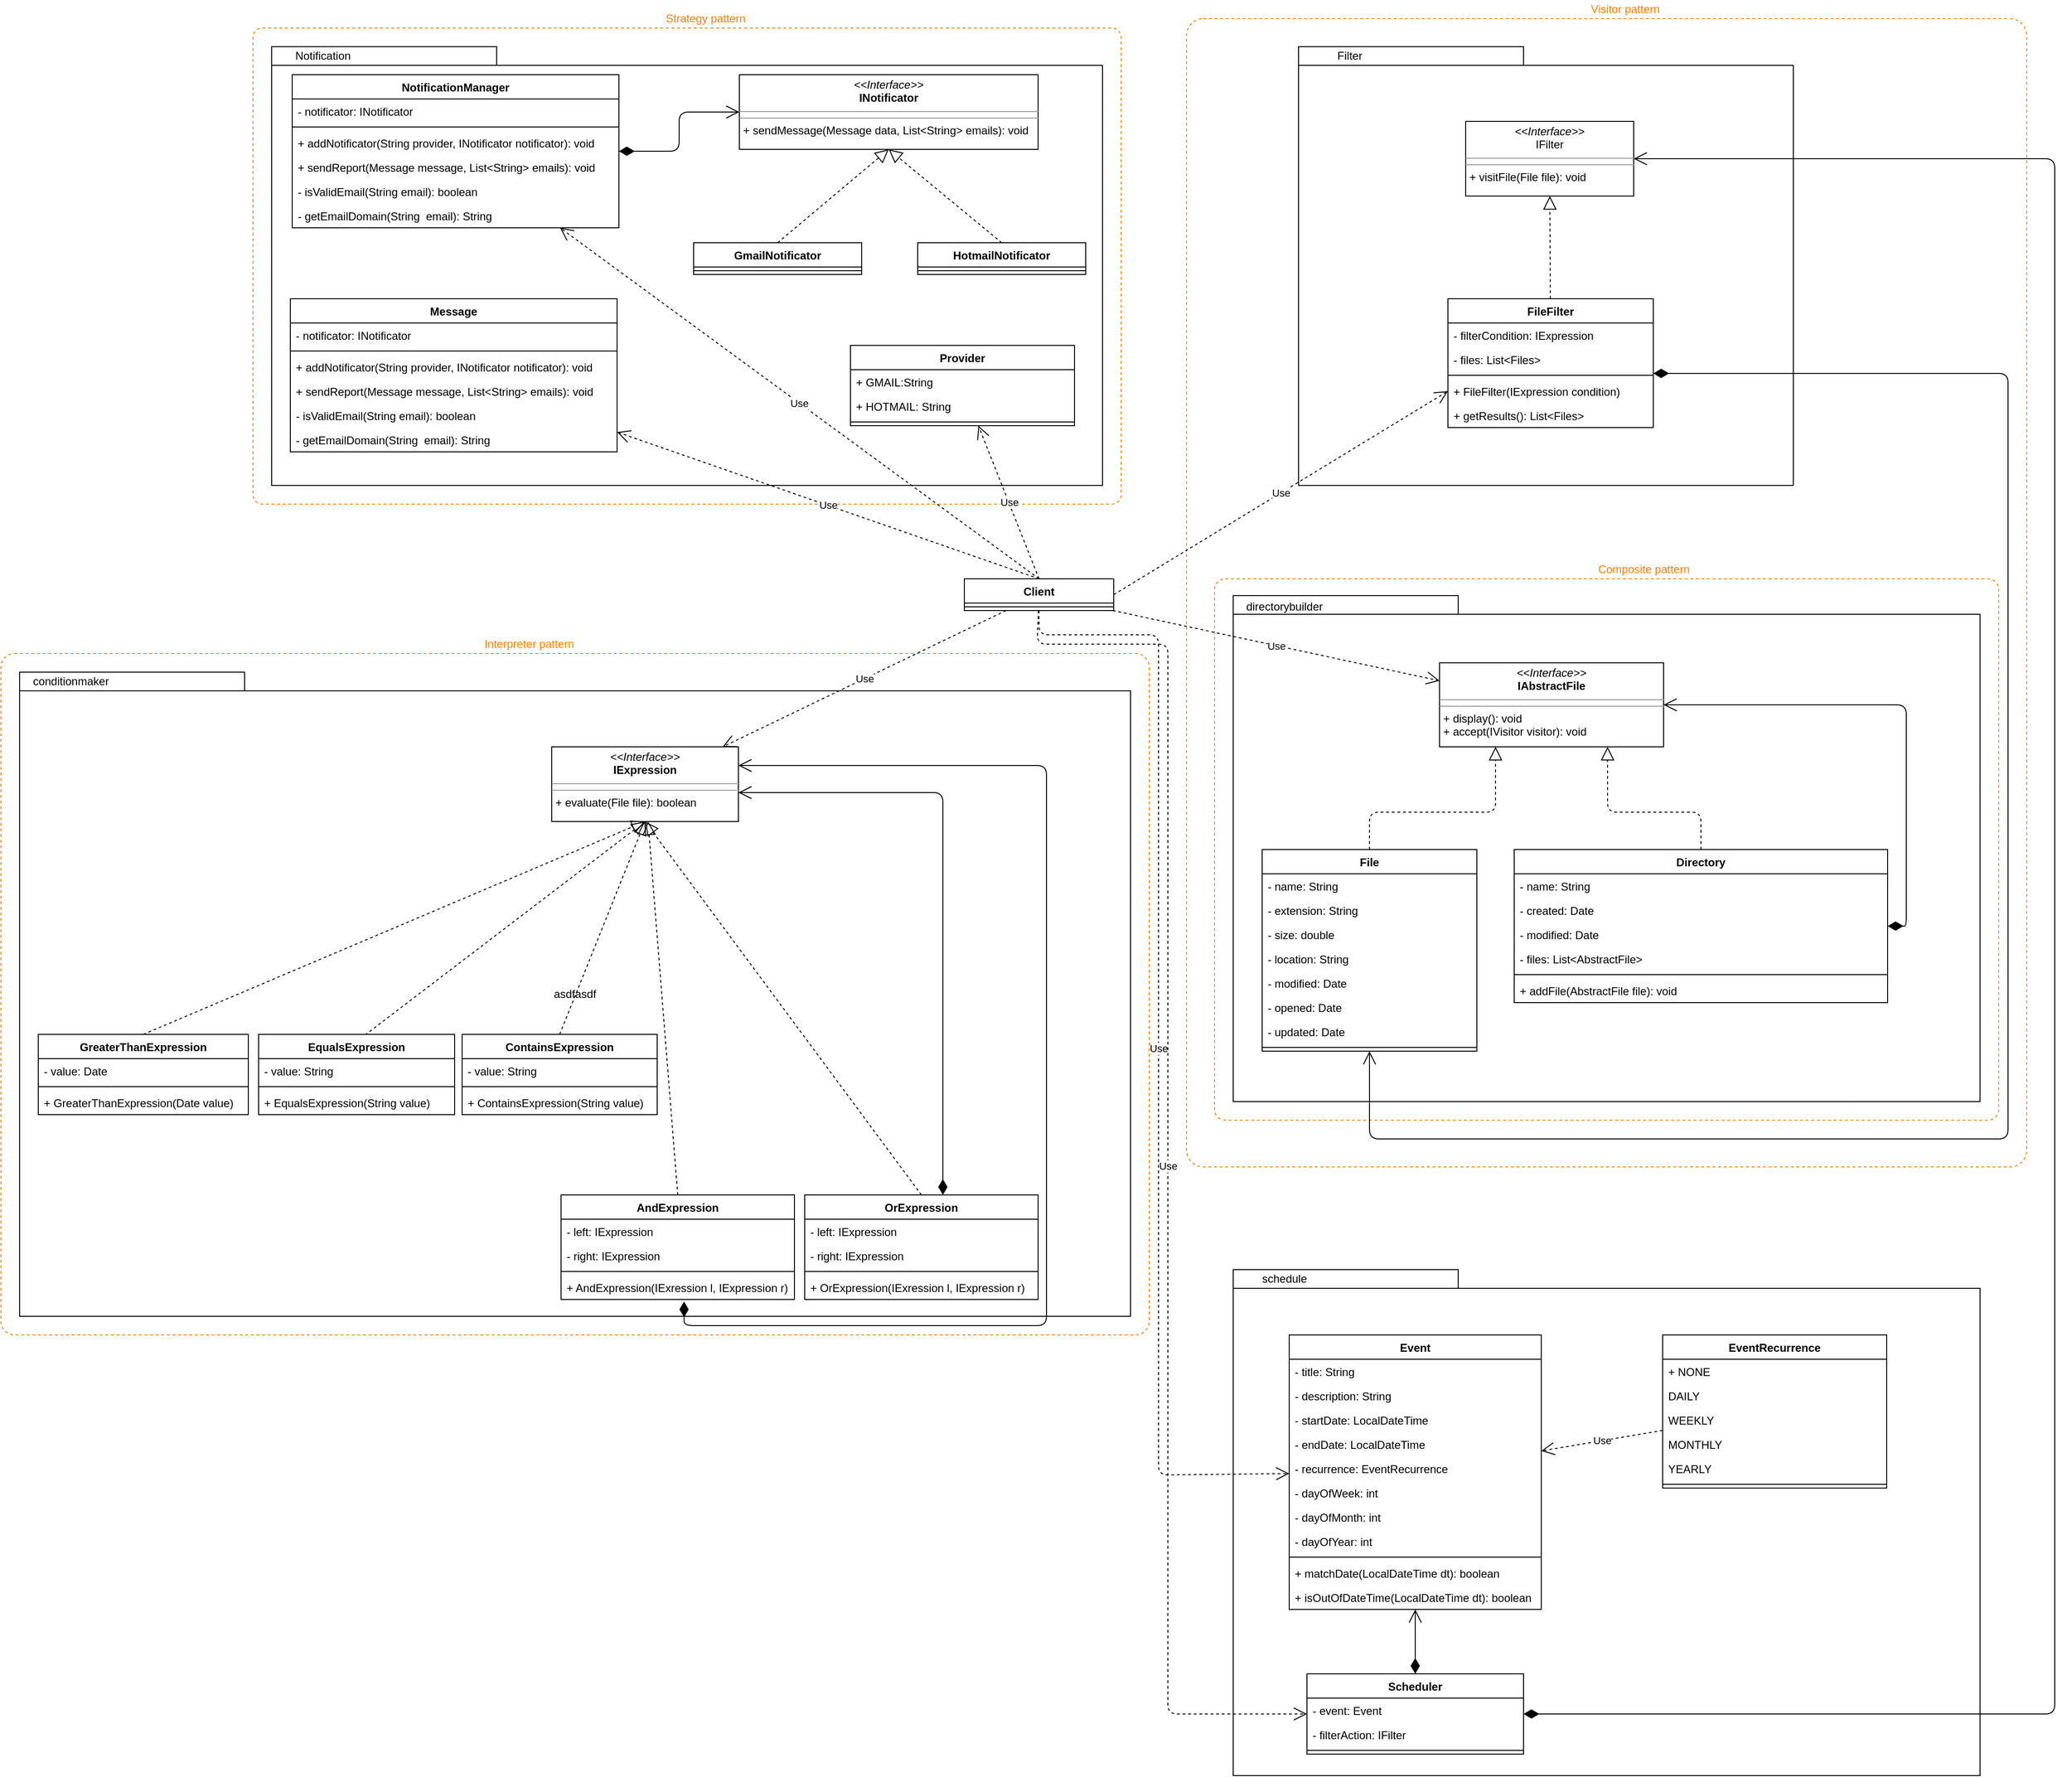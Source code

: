 <mxfile version="12.9.7" type="device"><diagram id="gVTp324pxHRGp-F9ZvxP" name="Page-1"><mxGraphModel dx="3939" dy="1695" grid="1" gridSize="10" guides="1" tooltips="1" connect="1" arrows="1" fold="1" page="1" pageScale="1" pageWidth="850" pageHeight="1100" math="0" shadow="0"><root><mxCell id="0"/><mxCell id="1" parent="0"/><mxCell id="qPD0DsAntBnDmgNK9AN1-322" value="asdfasdf" style="rounded=1;whiteSpace=wrap;html=1;dashed=1;shadow=0;gradientColor=none;fillColor=none;arcSize=2;strokeColor=#FF8000;" vertex="1" parent="1"><mxGeometry x="20" y="70" width="930" height="510" as="geometry"/></mxCell><mxCell id="qPD0DsAntBnDmgNK9AN1-325" value="" style="rounded=1;whiteSpace=wrap;html=1;shadow=0;gradientColor=none;fillColor=none;arcSize=2;strokeColor=#FF8000;dashed=1;" vertex="1" parent="1"><mxGeometry x="1050" y="660" width="840" height="580" as="geometry"/></mxCell><mxCell id="qPD0DsAntBnDmgNK9AN1-326" value="" style="rounded=1;whiteSpace=wrap;html=1;dashed=1;shadow=0;gradientColor=none;fillColor=none;arcSize=2;strokeColor=#FF8000;" vertex="1" parent="1"><mxGeometry x="1020" y="60" width="900" height="1230" as="geometry"/></mxCell><mxCell id="qPD0DsAntBnDmgNK9AN1-319" value="" style="shape=folder;fontStyle=1;spacingTop=10;tabWidth=241;tabHeight=20;tabPosition=left;html=1;" vertex="1" parent="1"><mxGeometry x="-230" y="760" width="1190" height="690" as="geometry"/></mxCell><mxCell id="qPD0DsAntBnDmgNK9AN1-317" value="" style="shape=folder;fontStyle=1;spacingTop=10;tabWidth=241;tabHeight=20;tabPosition=left;html=1;" vertex="1" parent="1"><mxGeometry x="1070" y="678" width="800" height="542" as="geometry"/></mxCell><mxCell id="qPD0DsAntBnDmgNK9AN1-137" value="" style="shape=folder;fontStyle=1;spacingTop=10;tabWidth=241;tabHeight=20;tabPosition=left;html=1;" vertex="1" parent="1"><mxGeometry x="40" y="90" width="890" height="470" as="geometry"/></mxCell><mxCell id="qPD0DsAntBnDmgNK9AN1-56" value="&lt;p style=&quot;margin: 0px ; margin-top: 4px ; text-align: center&quot;&gt;&lt;i&gt;&amp;lt;&amp;lt;Interface&amp;gt;&amp;gt;&lt;/i&gt;&lt;br&gt;&lt;b&gt;INotificator&lt;/b&gt;&lt;/p&gt;&lt;hr size=&quot;1&quot;&gt;&lt;hr size=&quot;1&quot;&gt;&lt;p style=&quot;margin: 0px ; margin-left: 4px&quot;&gt;+ sendMessage(Message data, List&amp;lt;String&amp;gt; emails): void&lt;/p&gt;" style="verticalAlign=top;align=left;overflow=fill;fontSize=12;fontFamily=Helvetica;html=1;" vertex="1" parent="1"><mxGeometry x="541" y="120" width="320" height="80" as="geometry"/></mxCell><mxCell id="qPD0DsAntBnDmgNK9AN1-57" value="" style="endArrow=block;dashed=1;endFill=0;endSize=12;html=1;exitX=0.5;exitY=0;exitDx=0;exitDy=0;entryX=0.5;entryY=1;entryDx=0;entryDy=0;" edge="1" parent="1" source="qPD0DsAntBnDmgNK9AN1-68" target="qPD0DsAntBnDmgNK9AN1-56"><mxGeometry width="160" relative="1" as="geometry"><mxPoint x="332" y="310.0" as="sourcePoint"/><mxPoint x="332" y="250.0" as="targetPoint"/></mxGeometry></mxCell><mxCell id="qPD0DsAntBnDmgNK9AN1-58" value="Use" style="endArrow=open;endSize=12;dashed=1;html=1;exitX=0.5;exitY=0;exitDx=0;exitDy=0;" edge="1" parent="1" source="qPD0DsAntBnDmgNK9AN1-72" target="qPD0DsAntBnDmgNK9AN1-63"><mxGeometry width="160" relative="1" as="geometry"><mxPoint x="412" y="220" as="sourcePoint"/><mxPoint x="412" y="300" as="targetPoint"/></mxGeometry></mxCell><mxCell id="qPD0DsAntBnDmgNK9AN1-60" value="" style="endArrow=block;dashed=1;endFill=0;endSize=12;html=1;exitX=0.5;exitY=0;exitDx=0;exitDy=0;entryX=0.5;entryY=1;entryDx=0;entryDy=0;" edge="1" parent="1" source="qPD0DsAntBnDmgNK9AN1-70" target="qPD0DsAntBnDmgNK9AN1-56"><mxGeometry width="160" relative="1" as="geometry"><mxPoint x="622" y="310" as="sourcePoint"/><mxPoint x="742" y="220" as="targetPoint"/></mxGeometry></mxCell><mxCell id="qPD0DsAntBnDmgNK9AN1-61" value="&lt;div&gt;&lt;br&gt;&lt;/div&gt;&lt;div&gt;&lt;br&gt;&lt;/div&gt;" style="endArrow=open;html=1;endSize=12;startArrow=diamondThin;startSize=14;startFill=1;edgeStyle=orthogonalEdgeStyle;align=left;verticalAlign=bottom;exitX=1;exitY=0.5;exitDx=0;exitDy=0;" edge="1" parent="1" source="qPD0DsAntBnDmgNK9AN1-63" target="qPD0DsAntBnDmgNK9AN1-56"><mxGeometry x="-0.569" y="-57" relative="1" as="geometry"><mxPoint x="392" y="470" as="sourcePoint"/><mxPoint x="602" y="189" as="targetPoint"/><mxPoint as="offset"/></mxGeometry></mxCell><mxCell id="qPD0DsAntBnDmgNK9AN1-90" value="Use" style="endArrow=open;endSize=12;dashed=1;html=1;exitX=0.5;exitY=0;exitDx=0;exitDy=0;" edge="1" parent="1" source="qPD0DsAntBnDmgNK9AN1-72" target="qPD0DsAntBnDmgNK9AN1-82"><mxGeometry width="160" relative="1" as="geometry"><mxPoint x="872" y="670" as="sourcePoint"/><mxPoint x="358.9" y="294" as="targetPoint"/></mxGeometry></mxCell><mxCell id="qPD0DsAntBnDmgNK9AN1-138" value="Notification" style="text;html=1;strokeColor=none;fillColor=none;align=center;verticalAlign=middle;whiteSpace=wrap;rounded=0;" vertex="1" parent="1"><mxGeometry x="40" y="90" width="110" height="20" as="geometry"/></mxCell><mxCell id="qPD0DsAntBnDmgNK9AN1-82" value="Message" style="swimlane;fontStyle=1;align=center;verticalAlign=top;childLayout=stackLayout;horizontal=1;startSize=26;horizontalStack=0;resizeParent=1;resizeParentMax=0;resizeLast=0;collapsible=1;marginBottom=0;" vertex="1" parent="1"><mxGeometry x="60" y="360" width="350" height="164" as="geometry"/></mxCell><mxCell id="qPD0DsAntBnDmgNK9AN1-83" value="- notificator: INotificator" style="text;strokeColor=none;fillColor=none;align=left;verticalAlign=top;spacingLeft=4;spacingRight=4;overflow=hidden;rotatable=0;points=[[0,0.5],[1,0.5]];portConstraint=eastwest;" vertex="1" parent="qPD0DsAntBnDmgNK9AN1-82"><mxGeometry y="26" width="350" height="26" as="geometry"/></mxCell><mxCell id="qPD0DsAntBnDmgNK9AN1-84" value="" style="line;strokeWidth=1;fillColor=none;align=left;verticalAlign=middle;spacingTop=-1;spacingLeft=3;spacingRight=3;rotatable=0;labelPosition=right;points=[];portConstraint=eastwest;" vertex="1" parent="qPD0DsAntBnDmgNK9AN1-82"><mxGeometry y="52" width="350" height="8" as="geometry"/></mxCell><mxCell id="qPD0DsAntBnDmgNK9AN1-85" value="+ addNotificator(String provider, INotificator notificator): void" style="text;strokeColor=none;fillColor=none;align=left;verticalAlign=top;spacingLeft=4;spacingRight=4;overflow=hidden;rotatable=0;points=[[0,0.5],[1,0.5]];portConstraint=eastwest;" vertex="1" parent="qPD0DsAntBnDmgNK9AN1-82"><mxGeometry y="60" width="350" height="26" as="geometry"/></mxCell><mxCell id="qPD0DsAntBnDmgNK9AN1-86" value="+ sendReport(Message message, List&lt;String&gt; emails): void" style="text;strokeColor=none;fillColor=none;align=left;verticalAlign=top;spacingLeft=4;spacingRight=4;overflow=hidden;rotatable=0;points=[[0,0.5],[1,0.5]];portConstraint=eastwest;" vertex="1" parent="qPD0DsAntBnDmgNK9AN1-82"><mxGeometry y="86" width="350" height="26" as="geometry"/></mxCell><mxCell id="qPD0DsAntBnDmgNK9AN1-87" value="- isValidEmail(String email): boolean" style="text;strokeColor=none;fillColor=none;align=left;verticalAlign=top;spacingLeft=4;spacingRight=4;overflow=hidden;rotatable=0;points=[[0,0.5],[1,0.5]];portConstraint=eastwest;" vertex="1" parent="qPD0DsAntBnDmgNK9AN1-82"><mxGeometry y="112" width="350" height="26" as="geometry"/></mxCell><mxCell id="qPD0DsAntBnDmgNK9AN1-88" value="- getEmailDomain(String  email): String" style="text;strokeColor=none;fillColor=none;align=left;verticalAlign=top;spacingLeft=4;spacingRight=4;overflow=hidden;rotatable=0;points=[[0,0.5],[1,0.5]];portConstraint=eastwest;" vertex="1" parent="qPD0DsAntBnDmgNK9AN1-82"><mxGeometry y="138" width="350" height="26" as="geometry"/></mxCell><mxCell id="qPD0DsAntBnDmgNK9AN1-63" value="NotificationManager" style="swimlane;fontStyle=1;align=center;verticalAlign=top;childLayout=stackLayout;horizontal=1;startSize=26;horizontalStack=0;resizeParent=1;resizeParentMax=0;resizeLast=0;collapsible=1;marginBottom=0;" vertex="1" parent="1"><mxGeometry x="62" y="120" width="350" height="164" as="geometry"/></mxCell><mxCell id="qPD0DsAntBnDmgNK9AN1-64" value="- notificator: INotificator" style="text;strokeColor=none;fillColor=none;align=left;verticalAlign=top;spacingLeft=4;spacingRight=4;overflow=hidden;rotatable=0;points=[[0,0.5],[1,0.5]];portConstraint=eastwest;" vertex="1" parent="qPD0DsAntBnDmgNK9AN1-63"><mxGeometry y="26" width="350" height="26" as="geometry"/></mxCell><mxCell id="qPD0DsAntBnDmgNK9AN1-65" value="" style="line;strokeWidth=1;fillColor=none;align=left;verticalAlign=middle;spacingTop=-1;spacingLeft=3;spacingRight=3;rotatable=0;labelPosition=right;points=[];portConstraint=eastwest;" vertex="1" parent="qPD0DsAntBnDmgNK9AN1-63"><mxGeometry y="52" width="350" height="8" as="geometry"/></mxCell><mxCell id="qPD0DsAntBnDmgNK9AN1-66" value="+ addNotificator(String provider, INotificator notificator): void" style="text;strokeColor=none;fillColor=none;align=left;verticalAlign=top;spacingLeft=4;spacingRight=4;overflow=hidden;rotatable=0;points=[[0,0.5],[1,0.5]];portConstraint=eastwest;" vertex="1" parent="qPD0DsAntBnDmgNK9AN1-63"><mxGeometry y="60" width="350" height="26" as="geometry"/></mxCell><mxCell id="qPD0DsAntBnDmgNK9AN1-67" value="+ sendReport(Message message, List&lt;String&gt; emails): void" style="text;strokeColor=none;fillColor=none;align=left;verticalAlign=top;spacingLeft=4;spacingRight=4;overflow=hidden;rotatable=0;points=[[0,0.5],[1,0.5]];portConstraint=eastwest;" vertex="1" parent="qPD0DsAntBnDmgNK9AN1-63"><mxGeometry y="86" width="350" height="26" as="geometry"/></mxCell><mxCell id="qPD0DsAntBnDmgNK9AN1-75" value="- isValidEmail(String email): boolean" style="text;strokeColor=none;fillColor=none;align=left;verticalAlign=top;spacingLeft=4;spacingRight=4;overflow=hidden;rotatable=0;points=[[0,0.5],[1,0.5]];portConstraint=eastwest;" vertex="1" parent="qPD0DsAntBnDmgNK9AN1-63"><mxGeometry y="112" width="350" height="26" as="geometry"/></mxCell><mxCell id="qPD0DsAntBnDmgNK9AN1-76" value="- getEmailDomain(String  email): String" style="text;strokeColor=none;fillColor=none;align=left;verticalAlign=top;spacingLeft=4;spacingRight=4;overflow=hidden;rotatable=0;points=[[0,0.5],[1,0.5]];portConstraint=eastwest;" vertex="1" parent="qPD0DsAntBnDmgNK9AN1-63"><mxGeometry y="138" width="350" height="26" as="geometry"/></mxCell><mxCell id="qPD0DsAntBnDmgNK9AN1-68" value="GmailNotificator" style="swimlane;fontStyle=1;align=center;verticalAlign=top;childLayout=stackLayout;horizontal=1;startSize=26;horizontalStack=0;resizeParent=1;resizeParentMax=0;resizeLast=0;collapsible=1;marginBottom=0;" vertex="1" parent="1"><mxGeometry x="492" y="300" width="180" height="34" as="geometry"/></mxCell><mxCell id="qPD0DsAntBnDmgNK9AN1-69" value="" style="line;strokeWidth=1;fillColor=none;align=left;verticalAlign=middle;spacingTop=-1;spacingLeft=3;spacingRight=3;rotatable=0;labelPosition=right;points=[];portConstraint=eastwest;" vertex="1" parent="qPD0DsAntBnDmgNK9AN1-68"><mxGeometry y="26" width="180" height="8" as="geometry"/></mxCell><mxCell id="qPD0DsAntBnDmgNK9AN1-70" value="HotmailNotificator" style="swimlane;fontStyle=1;align=center;verticalAlign=top;childLayout=stackLayout;horizontal=1;startSize=26;horizontalStack=0;resizeParent=1;resizeParentMax=0;resizeLast=0;collapsible=1;marginBottom=0;" vertex="1" parent="1"><mxGeometry x="732" y="300" width="180" height="34" as="geometry"/></mxCell><mxCell id="qPD0DsAntBnDmgNK9AN1-71" value="" style="line;strokeWidth=1;fillColor=none;align=left;verticalAlign=middle;spacingTop=-1;spacingLeft=3;spacingRight=3;rotatable=0;labelPosition=right;points=[];portConstraint=eastwest;" vertex="1" parent="qPD0DsAntBnDmgNK9AN1-70"><mxGeometry y="26" width="180" height="8" as="geometry"/></mxCell><mxCell id="qPD0DsAntBnDmgNK9AN1-72" value="Client" style="swimlane;fontStyle=1;align=center;verticalAlign=top;childLayout=stackLayout;horizontal=1;startSize=26;horizontalStack=0;resizeParent=1;resizeParentMax=0;resizeLast=0;collapsible=1;marginBottom=0;" vertex="1" parent="1"><mxGeometry x="782" y="660" width="160" height="34" as="geometry"><mxRectangle x="-160" y="40" width="70" height="26" as="alternateBounds"/></mxGeometry></mxCell><mxCell id="qPD0DsAntBnDmgNK9AN1-73" value="" style="line;strokeWidth=1;fillColor=none;align=left;verticalAlign=middle;spacingTop=-1;spacingLeft=3;spacingRight=3;rotatable=0;labelPosition=right;points=[];portConstraint=eastwest;" vertex="1" parent="qPD0DsAntBnDmgNK9AN1-72"><mxGeometry y="26" width="160" height="8" as="geometry"/></mxCell><mxCell id="qPD0DsAntBnDmgNK9AN1-148" value="" style="shape=folder;fontStyle=1;spacingTop=10;tabWidth=241;tabHeight=20;tabPosition=left;html=1;" vertex="1" parent="1"><mxGeometry x="1140" y="90" width="530" height="470" as="geometry"/></mxCell><mxCell id="qPD0DsAntBnDmgNK9AN1-77" value="Provider" style="swimlane;fontStyle=1;align=center;verticalAlign=top;childLayout=stackLayout;horizontal=1;startSize=26;horizontalStack=0;resizeParent=1;resizeParentMax=0;resizeLast=0;collapsible=1;marginBottom=0;" vertex="1" parent="1"><mxGeometry x="660" y="410" width="240" height="86" as="geometry"/></mxCell><mxCell id="qPD0DsAntBnDmgNK9AN1-78" value="+ GMAIL:String" style="text;strokeColor=none;fillColor=none;align=left;verticalAlign=top;spacingLeft=4;spacingRight=4;overflow=hidden;rotatable=0;points=[[0,0.5],[1,0.5]];portConstraint=eastwest;" vertex="1" parent="qPD0DsAntBnDmgNK9AN1-77"><mxGeometry y="26" width="240" height="26" as="geometry"/></mxCell><mxCell id="qPD0DsAntBnDmgNK9AN1-79" value="+ HOTMAIL: String" style="text;strokeColor=none;fillColor=none;align=left;verticalAlign=top;spacingLeft=4;spacingRight=4;overflow=hidden;rotatable=0;points=[[0,0.5],[1,0.5]];portConstraint=eastwest;" vertex="1" parent="qPD0DsAntBnDmgNK9AN1-77"><mxGeometry y="52" width="240" height="26" as="geometry"/></mxCell><mxCell id="qPD0DsAntBnDmgNK9AN1-80" value="" style="line;strokeWidth=1;fillColor=none;align=left;verticalAlign=middle;spacingTop=-1;spacingLeft=3;spacingRight=3;rotatable=0;labelPosition=right;points=[];portConstraint=eastwest;" vertex="1" parent="qPD0DsAntBnDmgNK9AN1-77"><mxGeometry y="78" width="240" height="8" as="geometry"/></mxCell><mxCell id="qPD0DsAntBnDmgNK9AN1-149" value="Use" style="endArrow=open;endSize=12;dashed=1;html=1;exitX=0.5;exitY=0;exitDx=0;exitDy=0;" edge="1" parent="1" source="qPD0DsAntBnDmgNK9AN1-72" target="qPD0DsAntBnDmgNK9AN1-77"><mxGeometry width="160" relative="1" as="geometry"><mxPoint x="872" y="670" as="sourcePoint"/><mxPoint x="358.9" y="294" as="targetPoint"/></mxGeometry></mxCell><mxCell id="qPD0DsAntBnDmgNK9AN1-160" value="&lt;p style=&quot;margin: 0px ; margin-top: 4px ; text-align: center&quot;&gt;&lt;i&gt;&amp;lt;&amp;lt;Interface&amp;gt;&amp;gt;&lt;/i&gt;&lt;br&gt;&lt;b&gt;IExpression&lt;/b&gt;&lt;/p&gt;&lt;hr size=&quot;1&quot;&gt;&lt;hr size=&quot;1&quot;&gt;&lt;p style=&quot;margin: 0px ; margin-left: 4px&quot;&gt;+ evaluate(File file): boolean&lt;/p&gt;" style="verticalAlign=top;align=left;overflow=fill;fontSize=12;fontFamily=Helvetica;html=1;" vertex="1" parent="1"><mxGeometry x="340" y="840" width="200" height="80" as="geometry"/></mxCell><mxCell id="qPD0DsAntBnDmgNK9AN1-182" value="" style="endArrow=block;dashed=1;endFill=0;endSize=12;html=1;exitX=0.5;exitY=0;exitDx=0;exitDy=0;entryX=0.5;entryY=1;entryDx=0;entryDy=0;" edge="1" parent="1" source="qPD0DsAntBnDmgNK9AN1-162" target="qPD0DsAntBnDmgNK9AN1-160"><mxGeometry width="160" relative="1" as="geometry"><mxPoint x="260" y="820" as="sourcePoint"/><mxPoint x="420" y="820" as="targetPoint"/></mxGeometry></mxCell><mxCell id="qPD0DsAntBnDmgNK9AN1-194" value="" style="endArrow=block;dashed=1;endFill=0;endSize=12;html=1;exitX=0.543;exitY=0.008;exitDx=0;exitDy=0;exitPerimeter=0;entryX=0.5;entryY=1;entryDx=0;entryDy=0;" edge="1" parent="1" source="qPD0DsAntBnDmgNK9AN1-186" target="qPD0DsAntBnDmgNK9AN1-160"><mxGeometry width="160" relative="1" as="geometry"><mxPoint x="355" y="1158" as="sourcePoint"/><mxPoint x="480" y="920" as="targetPoint"/></mxGeometry></mxCell><mxCell id="qPD0DsAntBnDmgNK9AN1-195" value="" style="endArrow=block;dashed=1;endFill=0;endSize=12;html=1;exitX=0.5;exitY=0;exitDx=0;exitDy=0;entryX=0.5;entryY=1;entryDx=0;entryDy=0;" edge="1" parent="1" source="qPD0DsAntBnDmgNK9AN1-190" target="qPD0DsAntBnDmgNK9AN1-160"><mxGeometry width="160" relative="1" as="geometry"><mxPoint x="139.03" y="1158.688" as="sourcePoint"/><mxPoint x="490" y="930" as="targetPoint"/></mxGeometry></mxCell><mxCell id="qPD0DsAntBnDmgNK9AN1-201" value="" style="endArrow=block;dashed=1;endFill=0;endSize=12;html=1;exitX=0.5;exitY=0;exitDx=0;exitDy=0;" edge="1" parent="1" source="qPD0DsAntBnDmgNK9AN1-196" target="qPD0DsAntBnDmgNK9AN1-160"><mxGeometry width="160" relative="1" as="geometry"><mxPoint x="355" y="1158" as="sourcePoint"/><mxPoint x="490" y="930" as="targetPoint"/></mxGeometry></mxCell><mxCell id="qPD0DsAntBnDmgNK9AN1-207" value="" style="endArrow=block;dashed=1;endFill=0;endSize=12;html=1;exitX=0.5;exitY=0;exitDx=0;exitDy=0;entryX=0.5;entryY=1;entryDx=0;entryDy=0;" edge="1" parent="1" source="qPD0DsAntBnDmgNK9AN1-202" target="qPD0DsAntBnDmgNK9AN1-160"><mxGeometry width="160" relative="1" as="geometry"><mxPoint x="485" y="1330" as="sourcePoint"/><mxPoint x="489.545" y="930" as="targetPoint"/></mxGeometry></mxCell><mxCell id="qPD0DsAntBnDmgNK9AN1-208" value="&lt;div&gt;&lt;br&gt;&lt;/div&gt;&lt;div&gt;&lt;br&gt;&lt;/div&gt;" style="endArrow=open;html=1;endSize=12;startArrow=diamondThin;startSize=14;startFill=1;edgeStyle=orthogonalEdgeStyle;align=left;verticalAlign=bottom;" edge="1" parent="1" source="qPD0DsAntBnDmgNK9AN1-202" target="qPD0DsAntBnDmgNK9AN1-160"><mxGeometry x="-0.881" y="9" relative="1" as="geometry"><mxPoint x="825.0" y="1104.0" as="sourcePoint"/><mxPoint x="645.0" y="910" as="targetPoint"/><Array as="points"><mxPoint x="759" y="889"/></Array><mxPoint as="offset"/></mxGeometry></mxCell><mxCell id="qPD0DsAntBnDmgNK9AN1-209" value="&lt;div&gt;&lt;br&gt;&lt;/div&gt;&lt;div&gt;&lt;br&gt;&lt;/div&gt;" style="endArrow=open;html=1;endSize=12;startArrow=diamondThin;startSize=14;startFill=1;edgeStyle=orthogonalEdgeStyle;align=left;verticalAlign=bottom;entryX=1;entryY=0.25;entryDx=0;entryDy=0;exitX=0.527;exitY=1.081;exitDx=0;exitDy=0;exitPerimeter=0;" edge="1" parent="1" source="qPD0DsAntBnDmgNK9AN1-200" target="qPD0DsAntBnDmgNK9AN1-160"><mxGeometry x="-0.881" y="9" relative="1" as="geometry"><mxPoint x="769" y="1330" as="sourcePoint"/><mxPoint x="613.6" y="898.64" as="targetPoint"/><Array as="points"><mxPoint x="482" y="1460"/><mxPoint x="870" y="1460"/><mxPoint x="870" y="860"/></Array><mxPoint as="offset"/></mxGeometry></mxCell><mxCell id="qPD0DsAntBnDmgNK9AN1-279" value="&lt;p style=&quot;margin: 0px ; margin-top: 4px ; text-align: center&quot;&gt;&lt;i&gt;&amp;lt;&amp;lt;Interface&amp;gt;&amp;gt;&lt;/i&gt;&lt;br&gt;&lt;b&gt;IAbstractFile&lt;/b&gt;&lt;/p&gt;&lt;hr size=&quot;1&quot;&gt;&lt;hr size=&quot;1&quot;&gt;&lt;p style=&quot;margin: 0px ; margin-left: 4px&quot;&gt;+ display(): void&lt;/p&gt;&lt;p style=&quot;margin: 0px ; margin-left: 4px&quot;&gt;+ accept(IVisitor visitor): void&lt;/p&gt;" style="verticalAlign=top;align=left;overflow=fill;fontSize=12;fontFamily=Helvetica;html=1;" vertex="1" parent="1"><mxGeometry x="1291" y="750" width="240" height="90" as="geometry"/></mxCell><mxCell id="qPD0DsAntBnDmgNK9AN1-280" value="&lt;div&gt;&lt;br&gt;&lt;/div&gt;&lt;div&gt;&lt;br&gt;&lt;/div&gt;" style="endArrow=open;html=1;endSize=12;startArrow=diamondThin;startSize=14;startFill=1;edgeStyle=orthogonalEdgeStyle;align=left;verticalAlign=bottom;exitX=1;exitY=0.5;exitDx=0;exitDy=0;" edge="1" parent="1" source="qPD0DsAntBnDmgNK9AN1-288" target="qPD0DsAntBnDmgNK9AN1-279"><mxGeometry x="-0.881" y="9" relative="1" as="geometry"><mxPoint x="1771" y="1101" as="sourcePoint"/><mxPoint x="1721" y="1020" as="targetPoint"/><Array as="points"><mxPoint x="1791" y="1032"/><mxPoint x="1791" y="795"/></Array><mxPoint as="offset"/></mxGeometry></mxCell><mxCell id="qPD0DsAntBnDmgNK9AN1-281" value="" style="endArrow=block;dashed=1;endFill=0;endSize=12;html=1;exitX=0.5;exitY=0;exitDx=0;exitDy=0;entryX=0.25;entryY=1;entryDx=0;entryDy=0;" edge="1" parent="1" source="qPD0DsAntBnDmgNK9AN1-295" target="qPD0DsAntBnDmgNK9AN1-279"><mxGeometry width="160" relative="1" as="geometry"><mxPoint x="1236" y="950" as="sourcePoint"/><mxPoint x="1121" y="1170" as="targetPoint"/><Array as="points"><mxPoint x="1216" y="910"/><mxPoint x="1351" y="910"/></Array></mxGeometry></mxCell><mxCell id="qPD0DsAntBnDmgNK9AN1-282" value="" style="endArrow=block;dashed=1;endFill=0;endSize=12;html=1;exitX=0.5;exitY=0;exitDx=0;exitDy=0;entryX=0.75;entryY=1;entryDx=0;entryDy=0;" edge="1" parent="1" source="qPD0DsAntBnDmgNK9AN1-288" target="qPD0DsAntBnDmgNK9AN1-279"><mxGeometry width="160" relative="1" as="geometry"><mxPoint x="961" y="1170" as="sourcePoint"/><mxPoint x="1121" y="1170" as="targetPoint"/><Array as="points"><mxPoint x="1571" y="910"/><mxPoint x="1471" y="910"/></Array></mxGeometry></mxCell><mxCell id="qPD0DsAntBnDmgNK9AN1-284" value="&lt;p style=&quot;margin: 0px ; margin-top: 4px ; text-align: center&quot;&gt;&lt;i&gt;&amp;lt;&amp;lt;Interface&amp;gt;&amp;gt;&lt;/i&gt;&lt;br&gt;IFilter&lt;/p&gt;&lt;hr size=&quot;1&quot;&gt;&lt;hr size=&quot;1&quot;&gt;&lt;p style=&quot;margin: 0px ; margin-left: 4px&quot;&gt;+ visitFile(File file): void&lt;/p&gt;" style="verticalAlign=top;align=left;overflow=fill;fontSize=12;fontFamily=Helvetica;html=1;" vertex="1" parent="1"><mxGeometry x="1319" y="170" width="180" height="80" as="geometry"/></mxCell><mxCell id="qPD0DsAntBnDmgNK9AN1-285" value="" style="endArrow=block;dashed=1;endFill=0;endSize=12;html=1;" edge="1" parent="1" source="qPD0DsAntBnDmgNK9AN1-307" target="qPD0DsAntBnDmgNK9AN1-284"><mxGeometry width="160" relative="1" as="geometry"><mxPoint x="1469" y="430" as="sourcePoint"/><mxPoint x="1629" y="430" as="targetPoint"/></mxGeometry></mxCell><mxCell id="qPD0DsAntBnDmgNK9AN1-286" value="Use" style="endArrow=open;endSize=12;dashed=1;html=1;entryX=0;entryY=0.5;entryDx=0;entryDy=0;exitX=1;exitY=0.5;exitDx=0;exitDy=0;" edge="1" parent="1" source="qPD0DsAntBnDmgNK9AN1-72" target="qPD0DsAntBnDmgNK9AN1-311"><mxGeometry width="160" relative="1" as="geometry"><mxPoint x="1252" y="540" as="sourcePoint"/><mxPoint x="1372" y="666.558" as="targetPoint"/></mxGeometry></mxCell><mxCell id="qPD0DsAntBnDmgNK9AN1-287" value="&lt;div&gt;&lt;br&gt;&lt;/div&gt;&lt;div&gt;&lt;br&gt;&lt;/div&gt;" style="endArrow=open;html=1;endSize=12;startArrow=diamondThin;startSize=14;startFill=1;edgeStyle=orthogonalEdgeStyle;align=left;verticalAlign=bottom;" edge="1" parent="1" source="qPD0DsAntBnDmgNK9AN1-307" target="qPD0DsAntBnDmgNK9AN1-295"><mxGeometry x="-0.881" y="9" relative="1" as="geometry"><mxPoint x="1089" y="350" as="sourcePoint"/><mxPoint x="1541" y="705.059" as="targetPoint"/><Array as="points"><mxPoint x="1900" y="440"/><mxPoint x="1900" y="1260"/><mxPoint x="1216" y="1260"/></Array><mxPoint as="offset"/></mxGeometry></mxCell><mxCell id="qPD0DsAntBnDmgNK9AN1-307" value="FileFilter" style="swimlane;fontStyle=1;align=center;verticalAlign=top;childLayout=stackLayout;horizontal=1;startSize=26;horizontalStack=0;resizeParent=1;resizeParentMax=0;resizeLast=0;collapsible=1;marginBottom=0;" vertex="1" parent="1"><mxGeometry x="1300" y="360" width="220" height="138" as="geometry"/></mxCell><mxCell id="qPD0DsAntBnDmgNK9AN1-308" value="- filterCondition: IExpression" style="text;strokeColor=none;fillColor=none;align=left;verticalAlign=top;spacingLeft=4;spacingRight=4;overflow=hidden;rotatable=0;points=[[0,0.5],[1,0.5]];portConstraint=eastwest;" vertex="1" parent="qPD0DsAntBnDmgNK9AN1-307"><mxGeometry y="26" width="220" height="26" as="geometry"/></mxCell><mxCell id="qPD0DsAntBnDmgNK9AN1-309" value="- files: List&lt;Files&gt;" style="text;strokeColor=none;fillColor=none;align=left;verticalAlign=top;spacingLeft=4;spacingRight=4;overflow=hidden;rotatable=0;points=[[0,0.5],[1,0.5]];portConstraint=eastwest;" vertex="1" parent="qPD0DsAntBnDmgNK9AN1-307"><mxGeometry y="52" width="220" height="26" as="geometry"/></mxCell><mxCell id="qPD0DsAntBnDmgNK9AN1-310" value="" style="line;strokeWidth=1;fillColor=none;align=left;verticalAlign=middle;spacingTop=-1;spacingLeft=3;spacingRight=3;rotatable=0;labelPosition=right;points=[];portConstraint=eastwest;" vertex="1" parent="qPD0DsAntBnDmgNK9AN1-307"><mxGeometry y="78" width="220" height="8" as="geometry"/></mxCell><mxCell id="qPD0DsAntBnDmgNK9AN1-311" value="+ FileFilter(IExpression condition)" style="text;strokeColor=none;fillColor=none;align=left;verticalAlign=top;spacingLeft=4;spacingRight=4;overflow=hidden;rotatable=0;points=[[0,0.5],[1,0.5]];portConstraint=eastwest;" vertex="1" parent="qPD0DsAntBnDmgNK9AN1-307"><mxGeometry y="86" width="220" height="26" as="geometry"/></mxCell><mxCell id="qPD0DsAntBnDmgNK9AN1-312" value="+ getResults(): List&lt;Files&gt;" style="text;strokeColor=none;fillColor=none;align=left;verticalAlign=top;spacingLeft=4;spacingRight=4;overflow=hidden;rotatable=0;points=[[0,0.5],[1,0.5]];portConstraint=eastwest;" vertex="1" parent="qPD0DsAntBnDmgNK9AN1-307"><mxGeometry y="112" width="220" height="26" as="geometry"/></mxCell><mxCell id="qPD0DsAntBnDmgNK9AN1-315" value="Use" style="endArrow=open;endSize=12;dashed=1;html=1;" edge="1" parent="1" source="qPD0DsAntBnDmgNK9AN1-72" target="qPD0DsAntBnDmgNK9AN1-279"><mxGeometry width="160" relative="1" as="geometry"><mxPoint x="872" y="670" as="sourcePoint"/><mxPoint x="807.034" y="506" as="targetPoint"/></mxGeometry></mxCell><mxCell id="qPD0DsAntBnDmgNK9AN1-316" value="Filter" style="text;html=1;strokeColor=none;fillColor=none;align=center;verticalAlign=middle;whiteSpace=wrap;rounded=0;" vertex="1" parent="1"><mxGeometry x="1140" y="90" width="110" height="20" as="geometry"/></mxCell><mxCell id="qPD0DsAntBnDmgNK9AN1-288" value="Directory" style="swimlane;fontStyle=1;align=center;verticalAlign=top;childLayout=stackLayout;horizontal=1;startSize=26;horizontalStack=0;resizeParent=1;resizeParentMax=0;resizeLast=0;collapsible=1;marginBottom=0;" vertex="1" parent="1"><mxGeometry x="1371" y="950" width="400" height="164" as="geometry"/></mxCell><mxCell id="qPD0DsAntBnDmgNK9AN1-289" value="- name: String" style="text;strokeColor=none;fillColor=none;align=left;verticalAlign=top;spacingLeft=4;spacingRight=4;overflow=hidden;rotatable=0;points=[[0,0.5],[1,0.5]];portConstraint=eastwest;" vertex="1" parent="qPD0DsAntBnDmgNK9AN1-288"><mxGeometry y="26" width="400" height="26" as="geometry"/></mxCell><mxCell id="qPD0DsAntBnDmgNK9AN1-290" value="- created: Date" style="text;strokeColor=none;fillColor=none;align=left;verticalAlign=top;spacingLeft=4;spacingRight=4;overflow=hidden;rotatable=0;points=[[0,0.5],[1,0.5]];portConstraint=eastwest;" vertex="1" parent="qPD0DsAntBnDmgNK9AN1-288"><mxGeometry y="52" width="400" height="26" as="geometry"/></mxCell><mxCell id="qPD0DsAntBnDmgNK9AN1-291" value="- modified: Date" style="text;strokeColor=none;fillColor=none;align=left;verticalAlign=top;spacingLeft=4;spacingRight=4;overflow=hidden;rotatable=0;points=[[0,0.5],[1,0.5]];portConstraint=eastwest;" vertex="1" parent="qPD0DsAntBnDmgNK9AN1-288"><mxGeometry y="78" width="400" height="26" as="geometry"/></mxCell><mxCell id="qPD0DsAntBnDmgNK9AN1-292" value="- files: List&lt;AbstractFile&gt;" style="text;strokeColor=none;fillColor=none;align=left;verticalAlign=top;spacingLeft=4;spacingRight=4;overflow=hidden;rotatable=0;points=[[0,0.5],[1,0.5]];portConstraint=eastwest;" vertex="1" parent="qPD0DsAntBnDmgNK9AN1-288"><mxGeometry y="104" width="400" height="26" as="geometry"/></mxCell><mxCell id="qPD0DsAntBnDmgNK9AN1-293" value="" style="line;strokeWidth=1;fillColor=none;align=left;verticalAlign=middle;spacingTop=-1;spacingLeft=3;spacingRight=3;rotatable=0;labelPosition=right;points=[];portConstraint=eastwest;" vertex="1" parent="qPD0DsAntBnDmgNK9AN1-288"><mxGeometry y="130" width="400" height="8" as="geometry"/></mxCell><mxCell id="qPD0DsAntBnDmgNK9AN1-294" value="+ addFile(AbstractFile file): void" style="text;strokeColor=none;fillColor=none;align=left;verticalAlign=top;spacingLeft=4;spacingRight=4;overflow=hidden;rotatable=0;points=[[0,0.5],[1,0.5]];portConstraint=eastwest;" vertex="1" parent="qPD0DsAntBnDmgNK9AN1-288"><mxGeometry y="138" width="400" height="26" as="geometry"/></mxCell><mxCell id="qPD0DsAntBnDmgNK9AN1-295" value="File&#xA;" style="swimlane;fontStyle=1;align=center;verticalAlign=top;childLayout=stackLayout;horizontal=1;startSize=26;horizontalStack=0;resizeParent=1;resizeParentMax=0;resizeLast=0;collapsible=1;marginBottom=0;" vertex="1" parent="1"><mxGeometry x="1101" y="950" width="230" height="216" as="geometry"/></mxCell><mxCell id="qPD0DsAntBnDmgNK9AN1-296" value="- name: String" style="text;strokeColor=none;fillColor=none;align=left;verticalAlign=top;spacingLeft=4;spacingRight=4;overflow=hidden;rotatable=0;points=[[0,0.5],[1,0.5]];portConstraint=eastwest;" vertex="1" parent="qPD0DsAntBnDmgNK9AN1-295"><mxGeometry y="26" width="230" height="26" as="geometry"/></mxCell><mxCell id="qPD0DsAntBnDmgNK9AN1-297" value="- extension: String" style="text;strokeColor=none;fillColor=none;align=left;verticalAlign=top;spacingLeft=4;spacingRight=4;overflow=hidden;rotatable=0;points=[[0,0.5],[1,0.5]];portConstraint=eastwest;" vertex="1" parent="qPD0DsAntBnDmgNK9AN1-295"><mxGeometry y="52" width="230" height="26" as="geometry"/></mxCell><mxCell id="qPD0DsAntBnDmgNK9AN1-298" value="- size: double" style="text;strokeColor=none;fillColor=none;align=left;verticalAlign=top;spacingLeft=4;spacingRight=4;overflow=hidden;rotatable=0;points=[[0,0.5],[1,0.5]];portConstraint=eastwest;" vertex="1" parent="qPD0DsAntBnDmgNK9AN1-295"><mxGeometry y="78" width="230" height="26" as="geometry"/></mxCell><mxCell id="qPD0DsAntBnDmgNK9AN1-299" value="- location: String" style="text;strokeColor=none;fillColor=none;align=left;verticalAlign=top;spacingLeft=4;spacingRight=4;overflow=hidden;rotatable=0;points=[[0,0.5],[1,0.5]];portConstraint=eastwest;" vertex="1" parent="qPD0DsAntBnDmgNK9AN1-295"><mxGeometry y="104" width="230" height="26" as="geometry"/></mxCell><mxCell id="qPD0DsAntBnDmgNK9AN1-300" value="- modified: Date" style="text;strokeColor=none;fillColor=none;align=left;verticalAlign=top;spacingLeft=4;spacingRight=4;overflow=hidden;rotatable=0;points=[[0,0.5],[1,0.5]];portConstraint=eastwest;" vertex="1" parent="qPD0DsAntBnDmgNK9AN1-295"><mxGeometry y="130" width="230" height="26" as="geometry"/></mxCell><mxCell id="qPD0DsAntBnDmgNK9AN1-301" value="- opened: Date" style="text;strokeColor=none;fillColor=none;align=left;verticalAlign=top;spacingLeft=4;spacingRight=4;overflow=hidden;rotatable=0;points=[[0,0.5],[1,0.5]];portConstraint=eastwest;" vertex="1" parent="qPD0DsAntBnDmgNK9AN1-295"><mxGeometry y="156" width="230" height="26" as="geometry"/></mxCell><mxCell id="qPD0DsAntBnDmgNK9AN1-302" value="- updated: Date" style="text;strokeColor=none;fillColor=none;align=left;verticalAlign=top;spacingLeft=4;spacingRight=4;overflow=hidden;rotatable=0;points=[[0,0.5],[1,0.5]];portConstraint=eastwest;" vertex="1" parent="qPD0DsAntBnDmgNK9AN1-295"><mxGeometry y="182" width="230" height="26" as="geometry"/></mxCell><mxCell id="qPD0DsAntBnDmgNK9AN1-303" value="" style="line;strokeWidth=1;fillColor=none;align=left;verticalAlign=middle;spacingTop=-1;spacingLeft=3;spacingRight=3;rotatable=0;labelPosition=right;points=[];portConstraint=eastwest;" vertex="1" parent="qPD0DsAntBnDmgNK9AN1-295"><mxGeometry y="208" width="230" height="8" as="geometry"/></mxCell><mxCell id="qPD0DsAntBnDmgNK9AN1-318" value="directorybuilder" style="text;html=1;strokeColor=none;fillColor=none;align=center;verticalAlign=middle;whiteSpace=wrap;rounded=0;" vertex="1" parent="1"><mxGeometry x="1070" y="680" width="110" height="20" as="geometry"/></mxCell><mxCell id="qPD0DsAntBnDmgNK9AN1-162" value="ContainsExpression" style="swimlane;fontStyle=1;align=center;verticalAlign=top;childLayout=stackLayout;horizontal=1;startSize=26;horizontalStack=0;resizeParent=1;resizeParentMax=0;resizeLast=0;collapsible=1;marginBottom=0;" vertex="1" parent="1"><mxGeometry x="244" y="1148" width="209" height="86" as="geometry"/></mxCell><mxCell id="qPD0DsAntBnDmgNK9AN1-163" value="- value: String" style="text;strokeColor=none;fillColor=none;align=left;verticalAlign=top;spacingLeft=4;spacingRight=4;overflow=hidden;rotatable=0;points=[[0,0.5],[1,0.5]];portConstraint=eastwest;" vertex="1" parent="qPD0DsAntBnDmgNK9AN1-162"><mxGeometry y="26" width="209" height="26" as="geometry"/></mxCell><mxCell id="qPD0DsAntBnDmgNK9AN1-164" value="" style="line;strokeWidth=1;fillColor=none;align=left;verticalAlign=middle;spacingTop=-1;spacingLeft=3;spacingRight=3;rotatable=0;labelPosition=right;points=[];portConstraint=eastwest;" vertex="1" parent="qPD0DsAntBnDmgNK9AN1-162"><mxGeometry y="52" width="209" height="8" as="geometry"/></mxCell><mxCell id="qPD0DsAntBnDmgNK9AN1-165" value="+ ContainsExpression(String value)" style="text;strokeColor=none;fillColor=none;align=left;verticalAlign=top;spacingLeft=4;spacingRight=4;overflow=hidden;rotatable=0;points=[[0,0.5],[1,0.5]];portConstraint=eastwest;" vertex="1" parent="qPD0DsAntBnDmgNK9AN1-162"><mxGeometry y="60" width="209" height="26" as="geometry"/></mxCell><mxCell id="qPD0DsAntBnDmgNK9AN1-186" value="EqualsExpression" style="swimlane;fontStyle=1;align=center;verticalAlign=top;childLayout=stackLayout;horizontal=1;startSize=26;horizontalStack=0;resizeParent=1;resizeParentMax=0;resizeLast=0;collapsible=1;marginBottom=0;" vertex="1" parent="1"><mxGeometry x="26" y="1148" width="210" height="86" as="geometry"/></mxCell><mxCell id="qPD0DsAntBnDmgNK9AN1-187" value="- value: String" style="text;strokeColor=none;fillColor=none;align=left;verticalAlign=top;spacingLeft=4;spacingRight=4;overflow=hidden;rotatable=0;points=[[0,0.5],[1,0.5]];portConstraint=eastwest;" vertex="1" parent="qPD0DsAntBnDmgNK9AN1-186"><mxGeometry y="26" width="210" height="26" as="geometry"/></mxCell><mxCell id="qPD0DsAntBnDmgNK9AN1-188" value="" style="line;strokeWidth=1;fillColor=none;align=left;verticalAlign=middle;spacingTop=-1;spacingLeft=3;spacingRight=3;rotatable=0;labelPosition=right;points=[];portConstraint=eastwest;" vertex="1" parent="qPD0DsAntBnDmgNK9AN1-186"><mxGeometry y="52" width="210" height="8" as="geometry"/></mxCell><mxCell id="qPD0DsAntBnDmgNK9AN1-189" value="+ EqualsExpression(String value)" style="text;strokeColor=none;fillColor=none;align=left;verticalAlign=top;spacingLeft=4;spacingRight=4;overflow=hidden;rotatable=0;points=[[0,0.5],[1,0.5]];portConstraint=eastwest;" vertex="1" parent="qPD0DsAntBnDmgNK9AN1-186"><mxGeometry y="60" width="210" height="26" as="geometry"/></mxCell><mxCell id="qPD0DsAntBnDmgNK9AN1-196" value="AndExpression" style="swimlane;fontStyle=1;align=center;verticalAlign=top;childLayout=stackLayout;horizontal=1;startSize=26;horizontalStack=0;resizeParent=1;resizeParentMax=0;resizeLast=0;collapsible=1;marginBottom=0;" vertex="1" parent="1"><mxGeometry x="350" y="1320" width="250" height="112" as="geometry"/></mxCell><mxCell id="qPD0DsAntBnDmgNK9AN1-197" value="- left: IExpression" style="text;strokeColor=none;fillColor=none;align=left;verticalAlign=top;spacingLeft=4;spacingRight=4;overflow=hidden;rotatable=0;points=[[0,0.5],[1,0.5]];portConstraint=eastwest;" vertex="1" parent="qPD0DsAntBnDmgNK9AN1-196"><mxGeometry y="26" width="250" height="26" as="geometry"/></mxCell><mxCell id="qPD0DsAntBnDmgNK9AN1-198" value="- right: IExpression" style="text;strokeColor=none;fillColor=none;align=left;verticalAlign=top;spacingLeft=4;spacingRight=4;overflow=hidden;rotatable=0;points=[[0,0.5],[1,0.5]];portConstraint=eastwest;" vertex="1" parent="qPD0DsAntBnDmgNK9AN1-196"><mxGeometry y="52" width="250" height="26" as="geometry"/></mxCell><mxCell id="qPD0DsAntBnDmgNK9AN1-199" value="" style="line;strokeWidth=1;fillColor=none;align=left;verticalAlign=middle;spacingTop=-1;spacingLeft=3;spacingRight=3;rotatable=0;labelPosition=right;points=[];portConstraint=eastwest;" vertex="1" parent="qPD0DsAntBnDmgNK9AN1-196"><mxGeometry y="78" width="250" height="8" as="geometry"/></mxCell><mxCell id="qPD0DsAntBnDmgNK9AN1-200" value="+ AndExpression(IExression l, IExpression r)" style="text;strokeColor=none;fillColor=none;align=left;verticalAlign=top;spacingLeft=4;spacingRight=4;overflow=hidden;rotatable=0;points=[[0,0.5],[1,0.5]];portConstraint=eastwest;" vertex="1" parent="qPD0DsAntBnDmgNK9AN1-196"><mxGeometry y="86" width="250" height="26" as="geometry"/></mxCell><mxCell id="qPD0DsAntBnDmgNK9AN1-190" value="GreaterThanExpression" style="swimlane;fontStyle=1;align=center;verticalAlign=top;childLayout=stackLayout;horizontal=1;startSize=26;horizontalStack=0;resizeParent=1;resizeParentMax=0;resizeLast=0;collapsible=1;marginBottom=0;" vertex="1" parent="1"><mxGeometry x="-210" y="1148" width="225" height="86" as="geometry"/></mxCell><mxCell id="qPD0DsAntBnDmgNK9AN1-191" value="- value: Date" style="text;strokeColor=none;fillColor=none;align=left;verticalAlign=top;spacingLeft=4;spacingRight=4;overflow=hidden;rotatable=0;points=[[0,0.5],[1,0.5]];portConstraint=eastwest;" vertex="1" parent="qPD0DsAntBnDmgNK9AN1-190"><mxGeometry y="26" width="225" height="26" as="geometry"/></mxCell><mxCell id="qPD0DsAntBnDmgNK9AN1-192" value="" style="line;strokeWidth=1;fillColor=none;align=left;verticalAlign=middle;spacingTop=-1;spacingLeft=3;spacingRight=3;rotatable=0;labelPosition=right;points=[];portConstraint=eastwest;" vertex="1" parent="qPD0DsAntBnDmgNK9AN1-190"><mxGeometry y="52" width="225" height="8" as="geometry"/></mxCell><mxCell id="qPD0DsAntBnDmgNK9AN1-193" value="+ GreaterThanExpression(Date value)" style="text;strokeColor=none;fillColor=none;align=left;verticalAlign=top;spacingLeft=4;spacingRight=4;overflow=hidden;rotatable=0;points=[[0,0.5],[1,0.5]];portConstraint=eastwest;" vertex="1" parent="qPD0DsAntBnDmgNK9AN1-190"><mxGeometry y="60" width="225" height="26" as="geometry"/></mxCell><mxCell id="qPD0DsAntBnDmgNK9AN1-202" value="OrExpression" style="swimlane;fontStyle=1;align=center;verticalAlign=top;childLayout=stackLayout;horizontal=1;startSize=26;horizontalStack=0;resizeParent=1;resizeParentMax=0;resizeLast=0;collapsible=1;marginBottom=0;" vertex="1" parent="1"><mxGeometry x="611" y="1320" width="250" height="112" as="geometry"/></mxCell><mxCell id="qPD0DsAntBnDmgNK9AN1-203" value="- left: IExpression" style="text;strokeColor=none;fillColor=none;align=left;verticalAlign=top;spacingLeft=4;spacingRight=4;overflow=hidden;rotatable=0;points=[[0,0.5],[1,0.5]];portConstraint=eastwest;" vertex="1" parent="qPD0DsAntBnDmgNK9AN1-202"><mxGeometry y="26" width="250" height="26" as="geometry"/></mxCell><mxCell id="qPD0DsAntBnDmgNK9AN1-204" value="- right: IExpression" style="text;strokeColor=none;fillColor=none;align=left;verticalAlign=top;spacingLeft=4;spacingRight=4;overflow=hidden;rotatable=0;points=[[0,0.5],[1,0.5]];portConstraint=eastwest;" vertex="1" parent="qPD0DsAntBnDmgNK9AN1-202"><mxGeometry y="52" width="250" height="26" as="geometry"/></mxCell><mxCell id="qPD0DsAntBnDmgNK9AN1-205" value="" style="line;strokeWidth=1;fillColor=none;align=left;verticalAlign=middle;spacingTop=-1;spacingLeft=3;spacingRight=3;rotatable=0;labelPosition=right;points=[];portConstraint=eastwest;" vertex="1" parent="qPD0DsAntBnDmgNK9AN1-202"><mxGeometry y="78" width="250" height="8" as="geometry"/></mxCell><mxCell id="qPD0DsAntBnDmgNK9AN1-206" value="+ OrExpression(IExression l, IExpression r)" style="text;strokeColor=none;fillColor=none;align=left;verticalAlign=top;spacingLeft=4;spacingRight=4;overflow=hidden;rotatable=0;points=[[0,0.5],[1,0.5]];portConstraint=eastwest;" vertex="1" parent="qPD0DsAntBnDmgNK9AN1-202"><mxGeometry y="86" width="250" height="26" as="geometry"/></mxCell><mxCell id="qPD0DsAntBnDmgNK9AN1-320" value="Use" style="endArrow=open;endSize=12;dashed=1;html=1;" edge="1" parent="1" source="qPD0DsAntBnDmgNK9AN1-72" target="qPD0DsAntBnDmgNK9AN1-160"><mxGeometry width="160" relative="1" as="geometry"><mxPoint x="951.093" y="704.0" as="sourcePoint"/><mxPoint x="1301" y="779.208" as="targetPoint"/></mxGeometry></mxCell><mxCell id="qPD0DsAntBnDmgNK9AN1-321" value="conditionmaker" style="text;html=1;strokeColor=none;fillColor=none;align=center;verticalAlign=middle;whiteSpace=wrap;rounded=0;" vertex="1" parent="1"><mxGeometry x="-230" y="760" width="110" height="20" as="geometry"/></mxCell><mxCell id="qPD0DsAntBnDmgNK9AN1-324" value="asdfasdf" style="rounded=1;whiteSpace=wrap;html=1;dashed=1;shadow=0;gradientColor=none;fillColor=none;arcSize=2;strokeColor=#FF8000;" vertex="1" parent="1"><mxGeometry x="-250" y="740" width="1230" height="730" as="geometry"/></mxCell><mxCell id="qPD0DsAntBnDmgNK9AN1-327" value="&lt;font color=&quot;#FF8000&quot;&gt;Composite pattern&lt;/font&gt;" style="text;html=1;strokeColor=none;fillColor=none;align=center;verticalAlign=middle;whiteSpace=wrap;rounded=0;shadow=0;dashed=1;" vertex="1" parent="1"><mxGeometry x="1430" y="640" width="160" height="20" as="geometry"/></mxCell><mxCell id="qPD0DsAntBnDmgNK9AN1-329" value="&lt;font color=&quot;#FF8000&quot;&gt;Visitor pattern&lt;/font&gt;" style="text;html=1;strokeColor=none;fillColor=none;align=center;verticalAlign=middle;whiteSpace=wrap;rounded=0;shadow=0;dashed=1;" vertex="1" parent="1"><mxGeometry x="1410" y="40" width="160" height="20" as="geometry"/></mxCell><mxCell id="qPD0DsAntBnDmgNK9AN1-330" value="&lt;font color=&quot;#FF8000&quot;&gt;Strategy pattern&lt;/font&gt;" style="text;html=1;strokeColor=none;fillColor=none;align=center;verticalAlign=middle;whiteSpace=wrap;rounded=0;shadow=0;dashed=1;" vertex="1" parent="1"><mxGeometry x="425" y="50" width="160" height="20" as="geometry"/></mxCell><mxCell id="qPD0DsAntBnDmgNK9AN1-331" value="&lt;font color=&quot;#FF8000&quot;&gt;Interpreter pattern&lt;/font&gt;" style="text;html=1;strokeColor=none;fillColor=none;align=center;verticalAlign=middle;whiteSpace=wrap;rounded=0;shadow=0;dashed=1;" vertex="1" parent="1"><mxGeometry x="236" y="720" width="160" height="20" as="geometry"/></mxCell><mxCell id="qPD0DsAntBnDmgNK9AN1-334" value="" style="shape=folder;fontStyle=1;spacingTop=10;tabWidth=241;tabHeight=20;tabPosition=left;html=1;" vertex="1" parent="1"><mxGeometry x="1070" y="1400" width="800" height="542" as="geometry"/></mxCell><mxCell id="qPD0DsAntBnDmgNK9AN1-335" value="Event" style="swimlane;fontStyle=1;align=center;verticalAlign=top;childLayout=stackLayout;horizontal=1;startSize=26;horizontalStack=0;resizeParent=1;resizeParentMax=0;resizeLast=0;collapsible=1;marginBottom=0;" vertex="1" parent="1"><mxGeometry x="1130" y="1470" width="270" height="294" as="geometry"/></mxCell><mxCell id="qPD0DsAntBnDmgNK9AN1-336" value="- title: String" style="text;strokeColor=none;fillColor=none;align=left;verticalAlign=top;spacingLeft=4;spacingRight=4;overflow=hidden;rotatable=0;points=[[0,0.5],[1,0.5]];portConstraint=eastwest;" vertex="1" parent="qPD0DsAntBnDmgNK9AN1-335"><mxGeometry y="26" width="270" height="26" as="geometry"/></mxCell><mxCell id="qPD0DsAntBnDmgNK9AN1-337" value="- description: String" style="text;strokeColor=none;fillColor=none;align=left;verticalAlign=top;spacingLeft=4;spacingRight=4;overflow=hidden;rotatable=0;points=[[0,0.5],[1,0.5]];portConstraint=eastwest;" vertex="1" parent="qPD0DsAntBnDmgNK9AN1-335"><mxGeometry y="52" width="270" height="26" as="geometry"/></mxCell><mxCell id="qPD0DsAntBnDmgNK9AN1-338" value="- startDate: LocalDateTime" style="text;strokeColor=none;fillColor=none;align=left;verticalAlign=top;spacingLeft=4;spacingRight=4;overflow=hidden;rotatable=0;points=[[0,0.5],[1,0.5]];portConstraint=eastwest;" vertex="1" parent="qPD0DsAntBnDmgNK9AN1-335"><mxGeometry y="78" width="270" height="26" as="geometry"/></mxCell><mxCell id="qPD0DsAntBnDmgNK9AN1-339" value="- endDate: LocalDateTime" style="text;strokeColor=none;fillColor=none;align=left;verticalAlign=top;spacingLeft=4;spacingRight=4;overflow=hidden;rotatable=0;points=[[0,0.5],[1,0.5]];portConstraint=eastwest;" vertex="1" parent="qPD0DsAntBnDmgNK9AN1-335"><mxGeometry y="104" width="270" height="26" as="geometry"/></mxCell><mxCell id="qPD0DsAntBnDmgNK9AN1-340" value="- recurrence: EventRecurrence" style="text;strokeColor=none;fillColor=none;align=left;verticalAlign=top;spacingLeft=4;spacingRight=4;overflow=hidden;rotatable=0;points=[[0,0.5],[1,0.5]];portConstraint=eastwest;" vertex="1" parent="qPD0DsAntBnDmgNK9AN1-335"><mxGeometry y="130" width="270" height="26" as="geometry"/></mxCell><mxCell id="qPD0DsAntBnDmgNK9AN1-341" value="- dayOfWeek: int" style="text;strokeColor=none;fillColor=none;align=left;verticalAlign=top;spacingLeft=4;spacingRight=4;overflow=hidden;rotatable=0;points=[[0,0.5],[1,0.5]];portConstraint=eastwest;" vertex="1" parent="qPD0DsAntBnDmgNK9AN1-335"><mxGeometry y="156" width="270" height="26" as="geometry"/></mxCell><mxCell id="qPD0DsAntBnDmgNK9AN1-342" value="- dayOfMonth: int" style="text;strokeColor=none;fillColor=none;align=left;verticalAlign=top;spacingLeft=4;spacingRight=4;overflow=hidden;rotatable=0;points=[[0,0.5],[1,0.5]];portConstraint=eastwest;" vertex="1" parent="qPD0DsAntBnDmgNK9AN1-335"><mxGeometry y="182" width="270" height="26" as="geometry"/></mxCell><mxCell id="qPD0DsAntBnDmgNK9AN1-344" value="- dayOfYear: int" style="text;strokeColor=none;fillColor=none;align=left;verticalAlign=top;spacingLeft=4;spacingRight=4;overflow=hidden;rotatable=0;points=[[0,0.5],[1,0.5]];portConstraint=eastwest;" vertex="1" parent="qPD0DsAntBnDmgNK9AN1-335"><mxGeometry y="208" width="270" height="26" as="geometry"/></mxCell><mxCell id="qPD0DsAntBnDmgNK9AN1-343" value="" style="line;strokeWidth=1;fillColor=none;align=left;verticalAlign=middle;spacingTop=-1;spacingLeft=3;spacingRight=3;rotatable=0;labelPosition=right;points=[];portConstraint=eastwest;" vertex="1" parent="qPD0DsAntBnDmgNK9AN1-335"><mxGeometry y="234" width="270" height="8" as="geometry"/></mxCell><mxCell id="qPD0DsAntBnDmgNK9AN1-360" value="+ matchDate(LocalDateTime dt): boolean" style="text;strokeColor=none;fillColor=none;align=left;verticalAlign=top;spacingLeft=4;spacingRight=4;overflow=hidden;rotatable=0;points=[[0,0.5],[1,0.5]];portConstraint=eastwest;" vertex="1" parent="qPD0DsAntBnDmgNK9AN1-335"><mxGeometry y="242" width="270" height="26" as="geometry"/></mxCell><mxCell id="qPD0DsAntBnDmgNK9AN1-361" value="+ isOutOfDateTime(LocalDateTime dt): boolean" style="text;strokeColor=none;fillColor=none;align=left;verticalAlign=top;spacingLeft=4;spacingRight=4;overflow=hidden;rotatable=0;points=[[0,0.5],[1,0.5]];portConstraint=eastwest;" vertex="1" parent="qPD0DsAntBnDmgNK9AN1-335"><mxGeometry y="268" width="270" height="26" as="geometry"/></mxCell><mxCell id="qPD0DsAntBnDmgNK9AN1-345" value="EventRecurrence" style="swimlane;fontStyle=1;align=center;verticalAlign=top;childLayout=stackLayout;horizontal=1;startSize=26;horizontalStack=0;resizeParent=1;resizeParentMax=0;resizeLast=0;collapsible=1;marginBottom=0;" vertex="1" parent="1"><mxGeometry x="1530" y="1470" width="240" height="164" as="geometry"/></mxCell><mxCell id="qPD0DsAntBnDmgNK9AN1-346" value="+ NONE" style="text;strokeColor=none;fillColor=none;align=left;verticalAlign=top;spacingLeft=4;spacingRight=4;overflow=hidden;rotatable=0;points=[[0,0.5],[1,0.5]];portConstraint=eastwest;" vertex="1" parent="qPD0DsAntBnDmgNK9AN1-345"><mxGeometry y="26" width="240" height="26" as="geometry"/></mxCell><mxCell id="qPD0DsAntBnDmgNK9AN1-347" value="DAILY" style="text;strokeColor=none;fillColor=none;align=left;verticalAlign=top;spacingLeft=4;spacingRight=4;overflow=hidden;rotatable=0;points=[[0,0.5],[1,0.5]];portConstraint=eastwest;" vertex="1" parent="qPD0DsAntBnDmgNK9AN1-345"><mxGeometry y="52" width="240" height="26" as="geometry"/></mxCell><mxCell id="qPD0DsAntBnDmgNK9AN1-349" value="WEEKLY" style="text;strokeColor=none;fillColor=none;align=left;verticalAlign=top;spacingLeft=4;spacingRight=4;overflow=hidden;rotatable=0;points=[[0,0.5],[1,0.5]];portConstraint=eastwest;" vertex="1" parent="qPD0DsAntBnDmgNK9AN1-345"><mxGeometry y="78" width="240" height="26" as="geometry"/></mxCell><mxCell id="qPD0DsAntBnDmgNK9AN1-350" value="MONTHLY" style="text;strokeColor=none;fillColor=none;align=left;verticalAlign=top;spacingLeft=4;spacingRight=4;overflow=hidden;rotatable=0;points=[[0,0.5],[1,0.5]];portConstraint=eastwest;" vertex="1" parent="qPD0DsAntBnDmgNK9AN1-345"><mxGeometry y="104" width="240" height="26" as="geometry"/></mxCell><mxCell id="qPD0DsAntBnDmgNK9AN1-351" value="YEARLY" style="text;strokeColor=none;fillColor=none;align=left;verticalAlign=top;spacingLeft=4;spacingRight=4;overflow=hidden;rotatable=0;points=[[0,0.5],[1,0.5]];portConstraint=eastwest;" vertex="1" parent="qPD0DsAntBnDmgNK9AN1-345"><mxGeometry y="130" width="240" height="26" as="geometry"/></mxCell><mxCell id="qPD0DsAntBnDmgNK9AN1-348" value="" style="line;strokeWidth=1;fillColor=none;align=left;verticalAlign=middle;spacingTop=-1;spacingLeft=3;spacingRight=3;rotatable=0;labelPosition=right;points=[];portConstraint=eastwest;" vertex="1" parent="qPD0DsAntBnDmgNK9AN1-345"><mxGeometry y="156" width="240" height="8" as="geometry"/></mxCell><mxCell id="qPD0DsAntBnDmgNK9AN1-362" value="" style="endArrow=open;html=1;endSize=12;startArrow=diamondThin;startSize=14;startFill=1;edgeStyle=orthogonalEdgeStyle;align=left;verticalAlign=bottom;" edge="1" parent="1" source="qPD0DsAntBnDmgNK9AN1-353" target="qPD0DsAntBnDmgNK9AN1-335"><mxGeometry x="-1" y="3" relative="1" as="geometry"><mxPoint x="1470" y="1810" as="sourcePoint"/><mxPoint x="1630" y="1810" as="targetPoint"/></mxGeometry></mxCell><mxCell id="qPD0DsAntBnDmgNK9AN1-353" value="Scheduler" style="swimlane;fontStyle=1;align=center;verticalAlign=top;childLayout=stackLayout;horizontal=1;startSize=26;horizontalStack=0;resizeParent=1;resizeParentMax=0;resizeLast=0;collapsible=1;marginBottom=0;" vertex="1" parent="1"><mxGeometry x="1149" y="1833" width="232" height="86" as="geometry"/></mxCell><mxCell id="qPD0DsAntBnDmgNK9AN1-354" value="- event: Event" style="text;strokeColor=none;fillColor=none;align=left;verticalAlign=top;spacingLeft=4;spacingRight=4;overflow=hidden;rotatable=0;points=[[0,0.5],[1,0.5]];portConstraint=eastwest;" vertex="1" parent="qPD0DsAntBnDmgNK9AN1-353"><mxGeometry y="26" width="232" height="26" as="geometry"/></mxCell><mxCell id="qPD0DsAntBnDmgNK9AN1-355" value="- filterAction: IFilter" style="text;strokeColor=none;fillColor=none;align=left;verticalAlign=top;spacingLeft=4;spacingRight=4;overflow=hidden;rotatable=0;points=[[0,0.5],[1,0.5]];portConstraint=eastwest;" vertex="1" parent="qPD0DsAntBnDmgNK9AN1-353"><mxGeometry y="52" width="232" height="26" as="geometry"/></mxCell><mxCell id="qPD0DsAntBnDmgNK9AN1-358" value="" style="line;strokeWidth=1;fillColor=none;align=left;verticalAlign=middle;spacingTop=-1;spacingLeft=3;spacingRight=3;rotatable=0;labelPosition=right;points=[];portConstraint=eastwest;" vertex="1" parent="qPD0DsAntBnDmgNK9AN1-353"><mxGeometry y="78" width="232" height="8" as="geometry"/></mxCell><mxCell id="qPD0DsAntBnDmgNK9AN1-363" value="Use" style="endArrow=open;endSize=12;dashed=1;html=1;" edge="1" parent="1" source="qPD0DsAntBnDmgNK9AN1-345" target="qPD0DsAntBnDmgNK9AN1-335"><mxGeometry width="160" relative="1" as="geometry"><mxPoint x="1250.003" y="1320" as="sourcePoint"/><mxPoint x="1599.91" y="1395.208" as="targetPoint"/></mxGeometry></mxCell><mxCell id="qPD0DsAntBnDmgNK9AN1-364" value="schedule" style="text;html=1;strokeColor=none;fillColor=none;align=center;verticalAlign=middle;whiteSpace=wrap;rounded=0;" vertex="1" parent="1"><mxGeometry x="1070" y="1400" width="110" height="20" as="geometry"/></mxCell><mxCell id="qPD0DsAntBnDmgNK9AN1-365" value="" style="endArrow=open;html=1;endSize=12;startArrow=diamondThin;startSize=14;startFill=1;edgeStyle=orthogonalEdgeStyle;align=left;verticalAlign=bottom;" edge="1" parent="1" source="qPD0DsAntBnDmgNK9AN1-353" target="qPD0DsAntBnDmgNK9AN1-284"><mxGeometry x="-1" y="3" relative="1" as="geometry"><mxPoint x="1275" y="1843" as="sourcePoint"/><mxPoint x="1970" y="1800" as="targetPoint"/><Array as="points"><mxPoint x="1950" y="1876"/><mxPoint x="1950" y="210"/></Array></mxGeometry></mxCell><mxCell id="qPD0DsAntBnDmgNK9AN1-366" value="Use" style="endArrow=open;endSize=12;dashed=1;html=1;" edge="1" parent="1" source="qPD0DsAntBnDmgNK9AN1-72" target="qPD0DsAntBnDmgNK9AN1-335"><mxGeometry width="160" relative="1" as="geometry"><mxPoint x="951.093" y="704" as="sourcePoint"/><mxPoint x="1301" y="779.208" as="targetPoint"/><Array as="points"><mxPoint x="862" y="720"/><mxPoint x="990" y="720"/><mxPoint x="990" y="1620"/></Array></mxGeometry></mxCell><mxCell id="qPD0DsAntBnDmgNK9AN1-367" value="Use" style="endArrow=open;endSize=12;dashed=1;html=1;" edge="1" parent="1" source="qPD0DsAntBnDmgNK9AN1-72" target="qPD0DsAntBnDmgNK9AN1-353"><mxGeometry width="160" relative="1" as="geometry"><mxPoint x="872" y="704" as="sourcePoint"/><mxPoint x="1140" y="1628.473" as="targetPoint"/><Array as="points"><mxPoint x="860" y="730"/><mxPoint x="1000" y="730"/><mxPoint x="1000" y="1876"/></Array></mxGeometry></mxCell></root></mxGraphModel></diagram></mxfile>